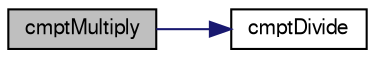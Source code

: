 digraph "cmptMultiply"
{
  bgcolor="transparent";
  edge [fontname="FreeSans",fontsize="10",labelfontname="FreeSans",labelfontsize="10"];
  node [fontname="FreeSans",fontsize="10",shape=record];
  rankdir="LR";
  Node50582 [label="cmptMultiply",height=0.2,width=0.4,color="black", fillcolor="grey75", style="filled", fontcolor="black"];
  Node50582 -> Node50583 [color="midnightblue",fontsize="10",style="solid",fontname="FreeSans"];
  Node50583 [label="cmptDivide",height=0.2,width=0.4,color="black",URL="$a21124.html#ab11bc52b92972d4f1caa5db352e7e480"];
}

